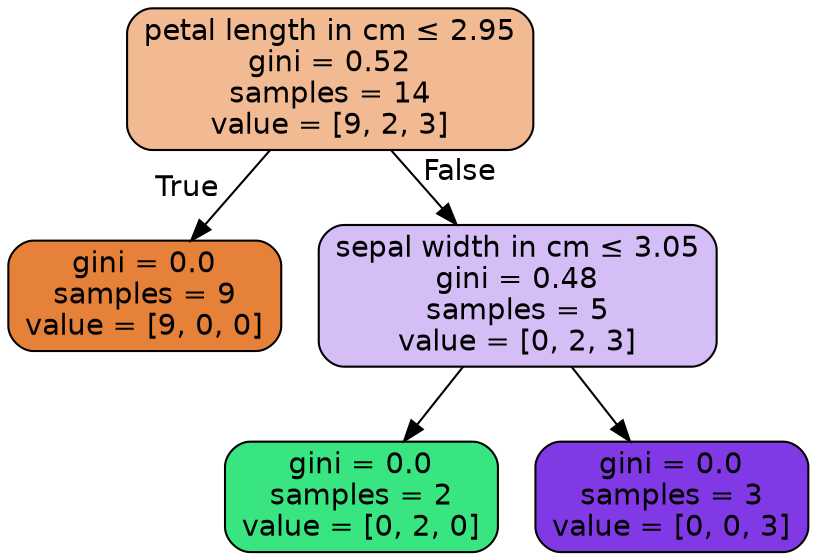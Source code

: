 digraph Tree {
node [shape=box, style="filled, rounded", color="black", fontname="helvetica"] ;
edge [fontname="helvetica"] ;
0 [label=<petal length in cm &le; 2.95<br/>gini = 0.52<br/>samples = 14<br/>value = [9, 2, 3]>, fillcolor="#f1ba93"] ;
1 [label=<gini = 0.0<br/>samples = 9<br/>value = [9, 0, 0]>, fillcolor="#e58139"] ;
0 -> 1 [labeldistance=2.5, labelangle=45, headlabel="True"] ;
2 [label=<sepal width in cm &le; 3.05<br/>gini = 0.48<br/>samples = 5<br/>value = [0, 2, 3]>, fillcolor="#d5bdf6"] ;
0 -> 2 [labeldistance=2.5, labelangle=-45, headlabel="False"] ;
3 [label=<gini = 0.0<br/>samples = 2<br/>value = [0, 2, 0]>, fillcolor="#39e581"] ;
2 -> 3 ;
4 [label=<gini = 0.0<br/>samples = 3<br/>value = [0, 0, 3]>, fillcolor="#8139e5"] ;
2 -> 4 ;
}